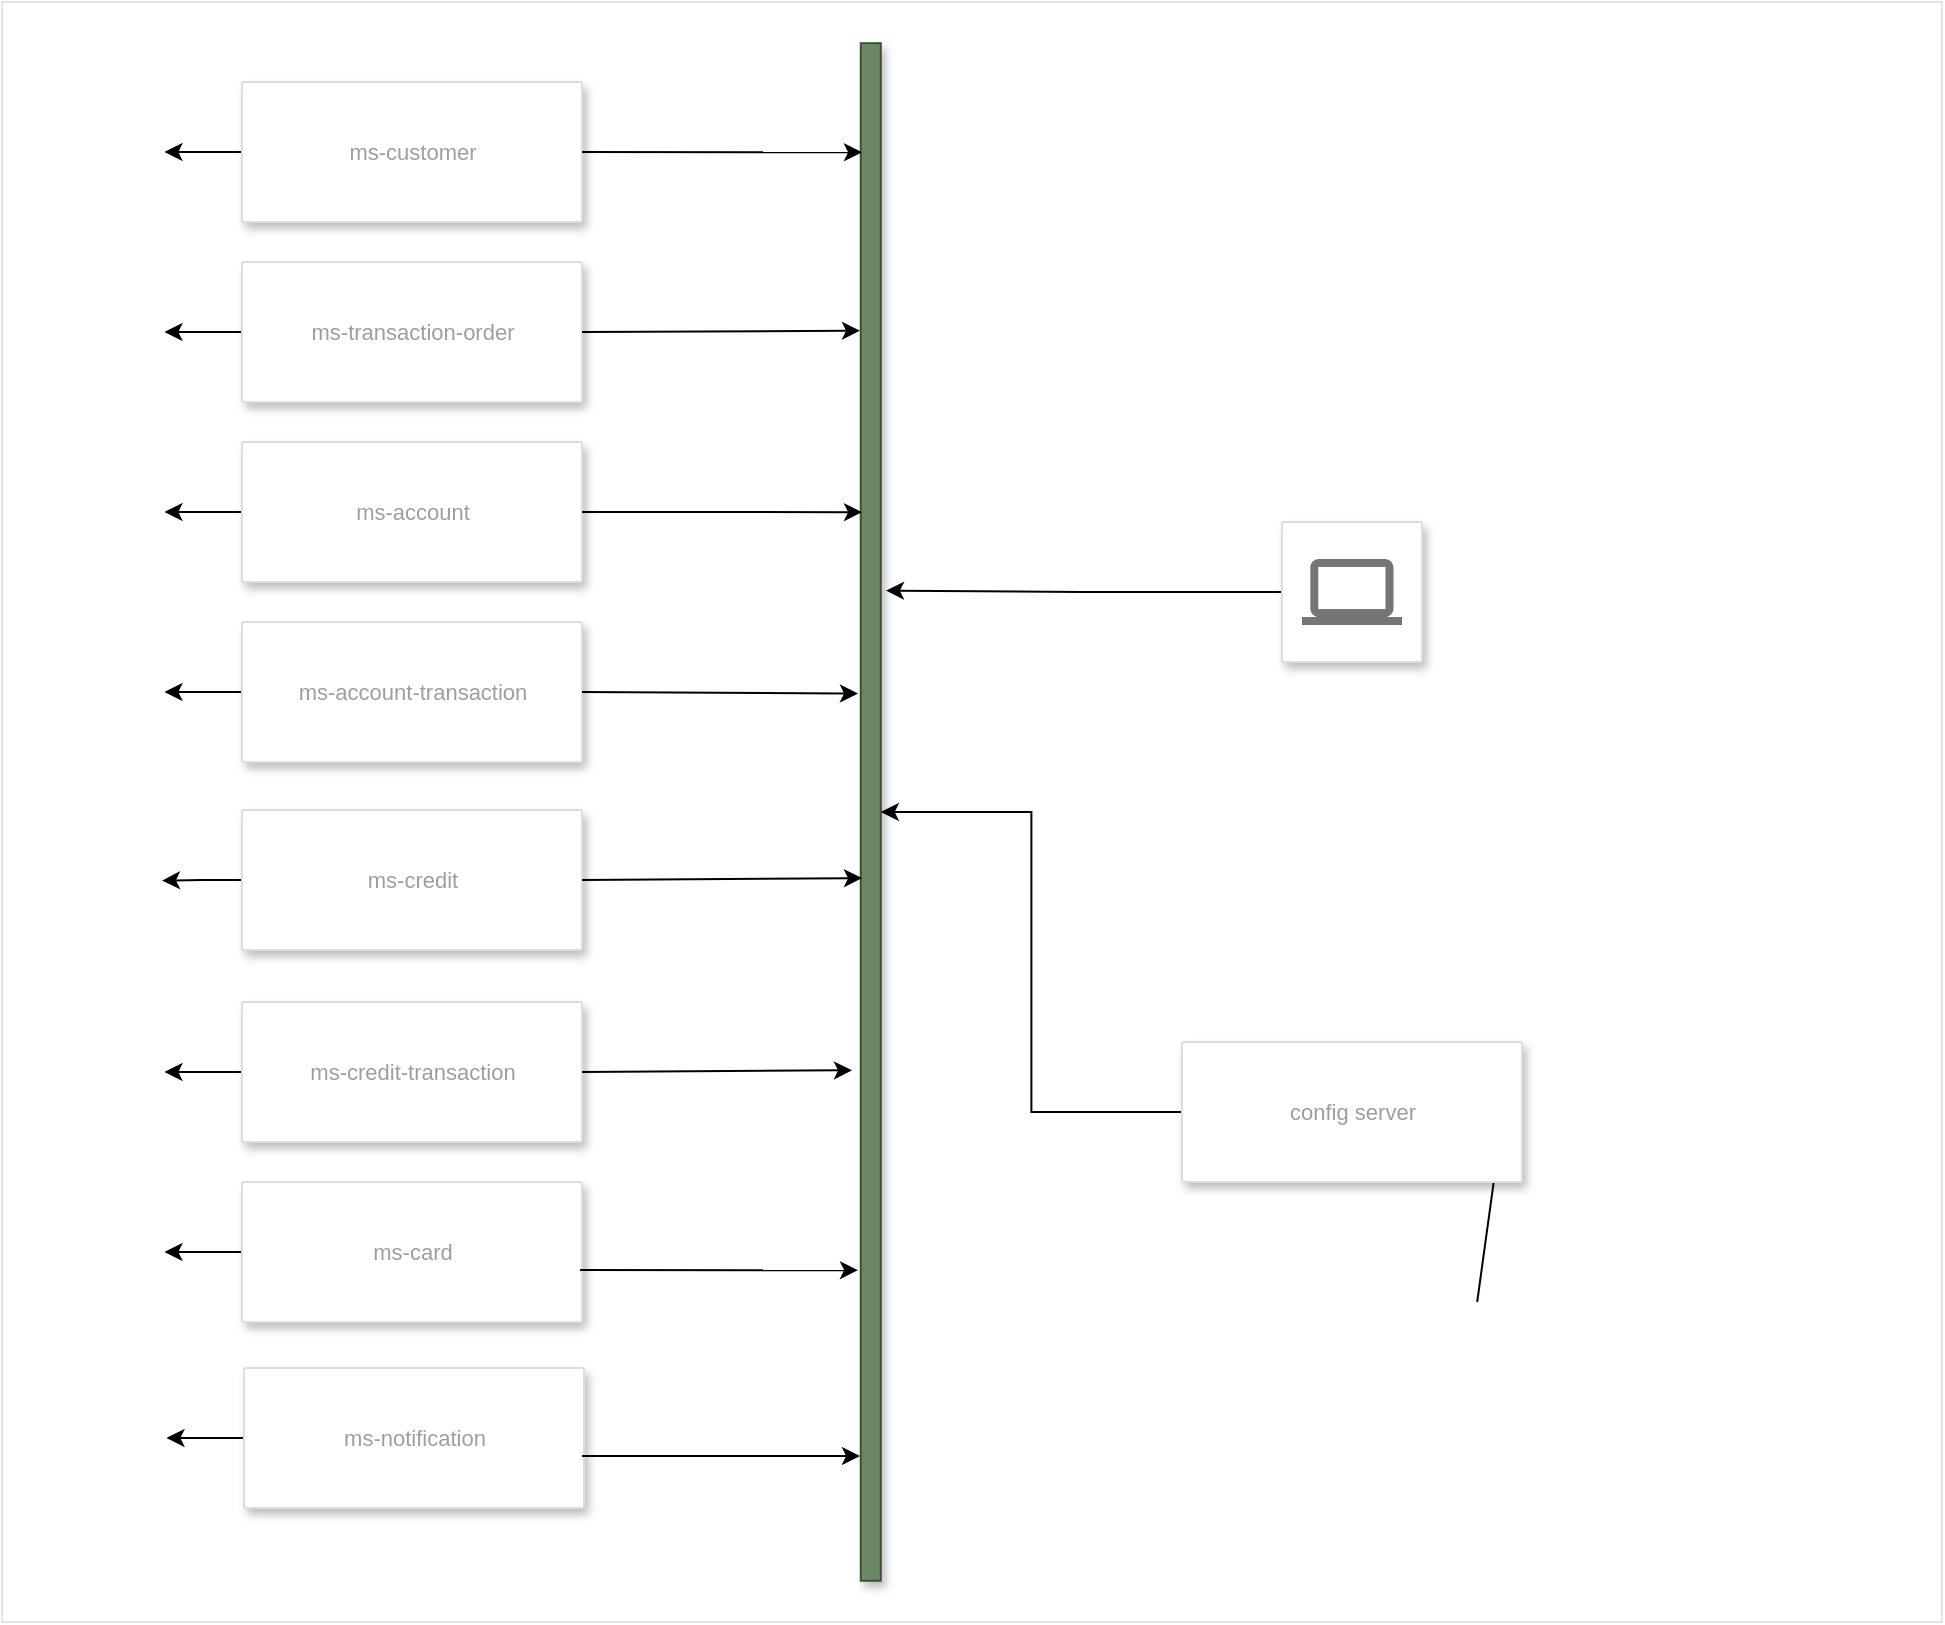 <mxfile version="23.0.2" type="device" pages="2">
  <diagram id="f106602c-feb2-e66a-4537-3a34d633f6aa" name="Diagrama Proyecto">
    <mxGraphModel dx="1434" dy="738" grid="1" gridSize="10" guides="1" tooltips="1" connect="1" arrows="1" fold="1" page="1" pageScale="1" pageWidth="1169" pageHeight="827" background="none" math="0" shadow="0">
      <root>
        <mxCell id="0" />
        <mxCell id="1" parent="0" />
        <mxCell id="SQ06yRcE6XJ0qV-vDYrt-1001" value="" style="shadow=0;fontSize=14;align=left;spacing=10;9E9E9E;verticalAlign=top;spacingTop=-4;fontStyle=0;spacingLeft=40;html=1;fillColor=#FFFFFF;strokeColor=#E3E3E3;" parent="1" vertex="1">
          <mxGeometry x="110" y="10" width="970" height="810" as="geometry" />
        </mxCell>
        <mxCell id="H48Xm5kaT8XGy7d0JwQC-1029" style="edgeStyle=orthogonalEdgeStyle;rounded=0;orthogonalLoop=1;jettySize=auto;html=1;entryX=0.644;entryY=1.261;entryDx=0;entryDy=0;entryPerimeter=0;" parent="1" source="987" target="SQ06yRcE6XJ0qV-vDYrt-1036" edge="1">
          <mxGeometry relative="1" as="geometry" />
        </mxCell>
        <mxCell id="987" value="" style="strokeColor=#dddddd;fillColor=#ffffff;shadow=1;strokeWidth=1;rounded=1;absoluteArcSize=1;arcSize=2;labelPosition=center;verticalLabelPosition=middle;align=center;verticalAlign=bottom;spacingLeft=0;fontColor=#999999;fontSize=12;whiteSpace=wrap;spacingBottom=2;html=1;" parent="1" vertex="1">
          <mxGeometry x="750" y="270" width="70" height="70" as="geometry" />
        </mxCell>
        <mxCell id="988" value="" style="dashed=0;connectable=0;html=1;fillColor=#757575;strokeColor=none;shape=mxgraph.gcp2.laptop;part=1;" parent="987" vertex="1">
          <mxGeometry x="0.5" width="50" height="33" relative="1" as="geometry">
            <mxPoint x="-25" y="18.5" as="offset" />
          </mxGeometry>
        </mxCell>
        <mxCell id="SQ06yRcE6XJ0qV-vDYrt-1053" style="edgeStyle=none;rounded=0;orthogonalLoop=1;jettySize=auto;html=1;entryX=0;entryY=0.5;entryDx=0;entryDy=0;fillColor=#4ABDFF;" parent="1" source="SQ06yRcE6XJ0qV-vDYrt-1052" target="SQ06yRcE6XJ0qV-vDYrt-1048" edge="1">
          <mxGeometry relative="1" as="geometry" />
        </mxCell>
        <mxCell id="SQ06yRcE6XJ0qV-vDYrt-1052" value="" style="shape=image;verticalLabelPosition=bottom;labelBackgroundColor=default;verticalAlign=top;aspect=fixed;imageAspect=0;image=https://miro.medium.com/max/910/1*JZ2YCpyIOO3JfnXy264b_A.png;" parent="1" vertex="1">
          <mxGeometry x="800" y="660.0" width="90" height="37.55" as="geometry" />
        </mxCell>
        <mxCell id="SQ06yRcE6XJ0qV-vDYrt-1036" value="" style="rounded=1;whiteSpace=wrap;html=1;shadow=1;strokeColor=#3A5431;fillColor=#6d8764;rotation=90;flipH=0;flipV=0;direction=west;arcSize=0;fontColor=#ffffff;" parent="1" vertex="1">
          <mxGeometry x="160" y="409.99" width="768.78" height="10" as="geometry" />
        </mxCell>
        <mxCell id="SQ06yRcE6XJ0qV-vDYrt-1048" value="" style="shape=image;verticalLabelPosition=bottom;labelBackgroundColor=default;verticalAlign=top;aspect=fixed;imageAspect=0;image=https://www.armadilloamarillo.com/wp-content/uploads/spring-boot-ok.png;" parent="1" vertex="1">
          <mxGeometry x="860" y="550" width="80" height="40" as="geometry" />
        </mxCell>
        <mxCell id="H48Xm5kaT8XGy7d0JwQC-1030" style="edgeStyle=orthogonalEdgeStyle;rounded=0;orthogonalLoop=1;jettySize=auto;html=1;entryX=0.5;entryY=1;entryDx=0;entryDy=0;" parent="1" source="SQ06yRcE6XJ0qV-vDYrt-1047" target="SQ06yRcE6XJ0qV-vDYrt-1036" edge="1">
          <mxGeometry relative="1" as="geometry" />
        </mxCell>
        <mxCell id="SQ06yRcE6XJ0qV-vDYrt-1047" value="config server" style="strokeColor=#dddddd;fillColor=#ffffff;shadow=1;strokeWidth=1;rounded=1;absoluteArcSize=1;arcSize=2;fontSize=11;fontColor=#9E9E9E;align=center;html=1;" parent="1" vertex="1">
          <mxGeometry x="700" y="530" width="170" height="70" as="geometry" />
        </mxCell>
        <mxCell id="8jcUeWEfQO3biyi0dnXi-997" value="" style="edgeStyle=orthogonalEdgeStyle;rounded=0;orthogonalLoop=1;jettySize=auto;html=1;" parent="1" source="991" target="SQ06yRcE6XJ0qV-vDYrt-1028" edge="1">
          <mxGeometry relative="1" as="geometry" />
        </mxCell>
        <mxCell id="991" value="ms-account" style="strokeColor=#dddddd;fillColor=#ffffff;shadow=1;strokeWidth=1;rounded=1;absoluteArcSize=1;arcSize=2;fontSize=11;fontColor=#9E9E9E;align=center;html=1;" parent="1" vertex="1">
          <mxGeometry x="230" y="230" width="170" height="70" as="geometry" />
        </mxCell>
        <mxCell id="SQ06yRcE6XJ0qV-vDYrt-1028" value="" style="shape=image;verticalLabelPosition=bottom;labelBackgroundColor=default;verticalAlign=top;aspect=fixed;imageAspect=0;image=https://cdn.goconqr.com/uploads/slide_property/image/269077/desktop_ac51429c-a01c-48ec-9013-a41fc9eea71e.png;" parent="1" vertex="1">
          <mxGeometry x="140" y="235" width="51.22" height="60" as="geometry" />
        </mxCell>
        <mxCell id="SQ06yRcE6XJ0qV-vDYrt-1026" value="" style="shape=image;verticalLabelPosition=bottom;labelBackgroundColor=default;verticalAlign=top;aspect=fixed;imageAspect=0;image=https://www.armadilloamarillo.com/wp-content/uploads/spring-boot-ok.png;" parent="1" vertex="1">
          <mxGeometry x="360" y="280" width="40" height="20" as="geometry" />
        </mxCell>
        <mxCell id="8jcUeWEfQO3biyi0dnXi-995" value="" style="edgeStyle=orthogonalEdgeStyle;rounded=0;orthogonalLoop=1;jettySize=auto;html=1;" parent="1" source="H48Xm5kaT8XGy7d0JwQC-1003" target="H48Xm5kaT8XGy7d0JwQC-1004" edge="1">
          <mxGeometry relative="1" as="geometry" />
        </mxCell>
        <mxCell id="H48Xm5kaT8XGy7d0JwQC-1003" value="ms-customer" style="strokeColor=#dddddd;fillColor=#ffffff;shadow=1;strokeWidth=1;rounded=1;absoluteArcSize=1;arcSize=2;fontSize=11;fontColor=#9E9E9E;align=center;html=1;" parent="1" vertex="1">
          <mxGeometry x="230" y="50" width="170" height="70" as="geometry" />
        </mxCell>
        <mxCell id="H48Xm5kaT8XGy7d0JwQC-1004" value="" style="shape=image;verticalLabelPosition=bottom;labelBackgroundColor=default;verticalAlign=top;aspect=fixed;imageAspect=0;image=https://cdn.goconqr.com/uploads/slide_property/image/269077/desktop_ac51429c-a01c-48ec-9013-a41fc9eea71e.png;" parent="1" vertex="1">
          <mxGeometry x="140" y="55" width="51.22" height="60" as="geometry" />
        </mxCell>
        <mxCell id="H48Xm5kaT8XGy7d0JwQC-1005" value="" style="shape=image;verticalLabelPosition=bottom;labelBackgroundColor=default;verticalAlign=top;aspect=fixed;imageAspect=0;image=https://www.armadilloamarillo.com/wp-content/uploads/spring-boot-ok.png;" parent="1" vertex="1">
          <mxGeometry x="360" y="100" width="40" height="20" as="geometry" />
        </mxCell>
        <mxCell id="8jcUeWEfQO3biyi0dnXi-996" value="" style="edgeStyle=orthogonalEdgeStyle;rounded=0;orthogonalLoop=1;jettySize=auto;html=1;" parent="1" source="H48Xm5kaT8XGy7d0JwQC-1006" target="H48Xm5kaT8XGy7d0JwQC-1007" edge="1">
          <mxGeometry relative="1" as="geometry" />
        </mxCell>
        <mxCell id="H48Xm5kaT8XGy7d0JwQC-1006" value="ms-transaction-order" style="strokeColor=#dddddd;fillColor=#ffffff;shadow=1;strokeWidth=1;rounded=1;absoluteArcSize=1;arcSize=2;fontSize=11;fontColor=#9E9E9E;align=center;html=1;" parent="1" vertex="1">
          <mxGeometry x="230" y="140" width="170" height="70" as="geometry" />
        </mxCell>
        <mxCell id="H48Xm5kaT8XGy7d0JwQC-1007" value="" style="shape=image;verticalLabelPosition=bottom;labelBackgroundColor=default;verticalAlign=top;aspect=fixed;imageAspect=0;image=https://cdn.goconqr.com/uploads/slide_property/image/269077/desktop_ac51429c-a01c-48ec-9013-a41fc9eea71e.png;" parent="1" vertex="1">
          <mxGeometry x="140" y="145" width="51.22" height="60" as="geometry" />
        </mxCell>
        <mxCell id="H48Xm5kaT8XGy7d0JwQC-1008" value="" style="shape=image;verticalLabelPosition=bottom;labelBackgroundColor=default;verticalAlign=top;aspect=fixed;imageAspect=0;image=https://www.armadilloamarillo.com/wp-content/uploads/spring-boot-ok.png;" parent="1" vertex="1">
          <mxGeometry x="360" y="190" width="40" height="20" as="geometry" />
        </mxCell>
        <mxCell id="8jcUeWEfQO3biyi0dnXi-998" value="" style="edgeStyle=orthogonalEdgeStyle;rounded=0;orthogonalLoop=1;jettySize=auto;html=1;" parent="1" source="H48Xm5kaT8XGy7d0JwQC-1009" target="H48Xm5kaT8XGy7d0JwQC-1010" edge="1">
          <mxGeometry relative="1" as="geometry" />
        </mxCell>
        <mxCell id="H48Xm5kaT8XGy7d0JwQC-1009" value="ms-account-transaction" style="strokeColor=#dddddd;fillColor=#ffffff;shadow=1;strokeWidth=1;rounded=1;absoluteArcSize=1;arcSize=2;fontSize=11;fontColor=#9E9E9E;align=center;html=1;" parent="1" vertex="1">
          <mxGeometry x="230" y="320" width="170" height="70" as="geometry" />
        </mxCell>
        <mxCell id="H48Xm5kaT8XGy7d0JwQC-1010" value="" style="shape=image;verticalLabelPosition=bottom;labelBackgroundColor=default;verticalAlign=top;aspect=fixed;imageAspect=0;image=https://cdn.goconqr.com/uploads/slide_property/image/269077/desktop_ac51429c-a01c-48ec-9013-a41fc9eea71e.png;" parent="1" vertex="1">
          <mxGeometry x="140" y="325" width="51.22" height="60" as="geometry" />
        </mxCell>
        <mxCell id="H48Xm5kaT8XGy7d0JwQC-1011" value="" style="shape=image;verticalLabelPosition=bottom;labelBackgroundColor=default;verticalAlign=top;aspect=fixed;imageAspect=0;image=https://www.armadilloamarillo.com/wp-content/uploads/spring-boot-ok.png;" parent="1" vertex="1">
          <mxGeometry x="360" y="370" width="40" height="20" as="geometry" />
        </mxCell>
        <mxCell id="8jcUeWEfQO3biyi0dnXi-999" value="" style="edgeStyle=orthogonalEdgeStyle;rounded=0;orthogonalLoop=1;jettySize=auto;html=1;" parent="1" source="H48Xm5kaT8XGy7d0JwQC-1012" target="H48Xm5kaT8XGy7d0JwQC-1013" edge="1">
          <mxGeometry relative="1" as="geometry" />
        </mxCell>
        <mxCell id="H48Xm5kaT8XGy7d0JwQC-1012" value="ms-credit" style="strokeColor=#dddddd;fillColor=#ffffff;shadow=1;strokeWidth=1;rounded=1;absoluteArcSize=1;arcSize=2;fontSize=11;fontColor=#9E9E9E;align=center;html=1;" parent="1" vertex="1">
          <mxGeometry x="230" y="414" width="170" height="70" as="geometry" />
        </mxCell>
        <mxCell id="H48Xm5kaT8XGy7d0JwQC-1013" value="" style="shape=image;verticalLabelPosition=bottom;labelBackgroundColor=default;verticalAlign=top;aspect=fixed;imageAspect=0;image=https://cdn.goconqr.com/uploads/slide_property/image/269077/desktop_ac51429c-a01c-48ec-9013-a41fc9eea71e.png;" parent="1" vertex="1">
          <mxGeometry x="140" y="420" width="50" height="58.57" as="geometry" />
        </mxCell>
        <mxCell id="H48Xm5kaT8XGy7d0JwQC-1014" value="" style="shape=image;verticalLabelPosition=bottom;labelBackgroundColor=default;verticalAlign=top;aspect=fixed;imageAspect=0;image=https://www.armadilloamarillo.com/wp-content/uploads/spring-boot-ok.png;" parent="1" vertex="1">
          <mxGeometry x="360" y="464" width="40" height="20" as="geometry" />
        </mxCell>
        <mxCell id="8jcUeWEfQO3biyi0dnXi-1000" value="" style="edgeStyle=orthogonalEdgeStyle;rounded=0;orthogonalLoop=1;jettySize=auto;html=1;" parent="1" source="H48Xm5kaT8XGy7d0JwQC-1015" target="H48Xm5kaT8XGy7d0JwQC-1016" edge="1">
          <mxGeometry relative="1" as="geometry" />
        </mxCell>
        <mxCell id="H48Xm5kaT8XGy7d0JwQC-1015" value="ms-credit-transaction" style="strokeColor=#dddddd;fillColor=#ffffff;shadow=1;strokeWidth=1;rounded=1;absoluteArcSize=1;arcSize=2;fontSize=11;fontColor=#9E9E9E;align=center;html=1;" parent="1" vertex="1">
          <mxGeometry x="230" y="510" width="170" height="70" as="geometry" />
        </mxCell>
        <mxCell id="H48Xm5kaT8XGy7d0JwQC-1016" value="" style="shape=image;verticalLabelPosition=bottom;labelBackgroundColor=default;verticalAlign=top;aspect=fixed;imageAspect=0;image=https://cdn.goconqr.com/uploads/slide_property/image/269077/desktop_ac51429c-a01c-48ec-9013-a41fc9eea71e.png;" parent="1" vertex="1">
          <mxGeometry x="140" y="515" width="51.22" height="60" as="geometry" />
        </mxCell>
        <mxCell id="H48Xm5kaT8XGy7d0JwQC-1017" value="" style="shape=image;verticalLabelPosition=bottom;labelBackgroundColor=default;verticalAlign=top;aspect=fixed;imageAspect=0;image=https://www.armadilloamarillo.com/wp-content/uploads/spring-boot-ok.png;" parent="1" vertex="1">
          <mxGeometry x="360" y="560" width="40" height="20" as="geometry" />
        </mxCell>
        <mxCell id="8jcUeWEfQO3biyi0dnXi-1001" value="" style="edgeStyle=orthogonalEdgeStyle;rounded=0;orthogonalLoop=1;jettySize=auto;html=1;" parent="1" source="H48Xm5kaT8XGy7d0JwQC-1018" target="H48Xm5kaT8XGy7d0JwQC-1019" edge="1">
          <mxGeometry relative="1" as="geometry" />
        </mxCell>
        <mxCell id="H48Xm5kaT8XGy7d0JwQC-1018" value="ms-card" style="strokeColor=#dddddd;fillColor=#ffffff;shadow=1;strokeWidth=1;rounded=1;absoluteArcSize=1;arcSize=2;fontSize=11;fontColor=#9E9E9E;align=center;html=1;" parent="1" vertex="1">
          <mxGeometry x="230" y="600" width="170" height="70" as="geometry" />
        </mxCell>
        <mxCell id="H48Xm5kaT8XGy7d0JwQC-1019" value="" style="shape=image;verticalLabelPosition=bottom;labelBackgroundColor=default;verticalAlign=top;aspect=fixed;imageAspect=0;image=https://cdn.goconqr.com/uploads/slide_property/image/269077/desktop_ac51429c-a01c-48ec-9013-a41fc9eea71e.png;" parent="1" vertex="1">
          <mxGeometry x="140" y="605" width="51.22" height="60" as="geometry" />
        </mxCell>
        <mxCell id="H48Xm5kaT8XGy7d0JwQC-1020" value="" style="shape=image;verticalLabelPosition=bottom;labelBackgroundColor=default;verticalAlign=top;aspect=fixed;imageAspect=0;image=https://www.armadilloamarillo.com/wp-content/uploads/spring-boot-ok.png;" parent="1" vertex="1">
          <mxGeometry x="360" y="650" width="40" height="20" as="geometry" />
        </mxCell>
        <mxCell id="H48Xm5kaT8XGy7d0JwQC-1021" value="" style="endArrow=classic;html=1;rounded=0;exitX=1;exitY=0.5;exitDx=0;exitDy=0;entryX=0.929;entryY=0.061;entryDx=0;entryDy=0;entryPerimeter=0;" parent="1" source="H48Xm5kaT8XGy7d0JwQC-1003" target="SQ06yRcE6XJ0qV-vDYrt-1036" edge="1">
          <mxGeometry width="50" height="50" relative="1" as="geometry">
            <mxPoint x="421" y="209" as="sourcePoint" />
            <mxPoint x="471" y="159" as="targetPoint" />
          </mxGeometry>
        </mxCell>
        <mxCell id="H48Xm5kaT8XGy7d0JwQC-1022" value="" style="endArrow=classic;html=1;rounded=0;exitX=1;exitY=0.5;exitDx=0;exitDy=0;entryX=0.813;entryY=-0.039;entryDx=0;entryDy=0;entryPerimeter=0;" parent="1" source="H48Xm5kaT8XGy7d0JwQC-1006" target="SQ06yRcE6XJ0qV-vDYrt-1036" edge="1">
          <mxGeometry width="50" height="50" relative="1" as="geometry">
            <mxPoint x="450" y="210" as="sourcePoint" />
            <mxPoint x="500" y="160" as="targetPoint" />
          </mxGeometry>
        </mxCell>
        <mxCell id="H48Xm5kaT8XGy7d0JwQC-1024" value="" style="endArrow=classic;html=1;rounded=0;exitX=1;exitY=0.5;exitDx=0;exitDy=0;entryX=0.695;entryY=0.061;entryDx=0;entryDy=0;entryPerimeter=0;strokeColor=default;targetPerimeterSpacing=6;sourcePerimeterSpacing=6;" parent="1" source="991" target="SQ06yRcE6XJ0qV-vDYrt-1036" edge="1">
          <mxGeometry width="50" height="50" relative="1" as="geometry">
            <mxPoint x="410" y="185" as="sourcePoint" />
            <mxPoint x="540" y="260" as="targetPoint" />
          </mxGeometry>
        </mxCell>
        <mxCell id="H48Xm5kaT8XGy7d0JwQC-1025" value="" style="endArrow=classic;html=1;rounded=0;exitX=1;exitY=0.5;exitDx=0;exitDy=0;entryX=0.577;entryY=-0.139;entryDx=0;entryDy=0;entryPerimeter=0;" parent="1" source="H48Xm5kaT8XGy7d0JwQC-1009" target="SQ06yRcE6XJ0qV-vDYrt-1036" edge="1">
          <mxGeometry width="50" height="50" relative="1" as="geometry">
            <mxPoint x="440" y="380" as="sourcePoint" />
            <mxPoint x="490" y="330" as="targetPoint" />
          </mxGeometry>
        </mxCell>
        <mxCell id="H48Xm5kaT8XGy7d0JwQC-1026" value="" style="endArrow=classic;html=1;rounded=0;exitX=1;exitY=0.5;exitDx=0;exitDy=0;entryX=0.457;entryY=0.061;entryDx=0;entryDy=0;entryPerimeter=0;" parent="1" source="H48Xm5kaT8XGy7d0JwQC-1012" target="SQ06yRcE6XJ0qV-vDYrt-1036" edge="1">
          <mxGeometry width="50" height="50" relative="1" as="geometry">
            <mxPoint x="450" y="490" as="sourcePoint" />
            <mxPoint x="500" y="440" as="targetPoint" />
          </mxGeometry>
        </mxCell>
        <mxCell id="H48Xm5kaT8XGy7d0JwQC-1027" value="" style="endArrow=classic;html=1;rounded=0;exitX=1;exitY=0.5;exitDx=0;exitDy=0;entryX=0.332;entryY=-0.439;entryDx=0;entryDy=0;entryPerimeter=0;" parent="1" source="H48Xm5kaT8XGy7d0JwQC-1015" target="SQ06yRcE6XJ0qV-vDYrt-1036" edge="1">
          <mxGeometry width="50" height="50" relative="1" as="geometry">
            <mxPoint x="440" y="560" as="sourcePoint" />
            <mxPoint x="490" y="510" as="targetPoint" />
          </mxGeometry>
        </mxCell>
        <mxCell id="H48Xm5kaT8XGy7d0JwQC-1028" value="" style="endArrow=classic;html=1;rounded=0;exitX=0.994;exitY=0.629;exitDx=0;exitDy=0;exitPerimeter=0;entryX=0.202;entryY=-0.139;entryDx=0;entryDy=0;entryPerimeter=0;" parent="1" source="H48Xm5kaT8XGy7d0JwQC-1018" target="SQ06yRcE6XJ0qV-vDYrt-1036" edge="1">
          <mxGeometry width="50" height="50" relative="1" as="geometry">
            <mxPoint x="450" y="660" as="sourcePoint" />
            <mxPoint x="500" y="610" as="targetPoint" />
          </mxGeometry>
        </mxCell>
        <mxCell id="8jcUeWEfQO3biyi0dnXi-1002" value="" style="edgeStyle=orthogonalEdgeStyle;rounded=0;orthogonalLoop=1;jettySize=auto;html=1;" parent="1" source="8jcUeWEfQO3biyi0dnXi-991" target="8jcUeWEfQO3biyi0dnXi-992" edge="1">
          <mxGeometry relative="1" as="geometry" />
        </mxCell>
        <mxCell id="8jcUeWEfQO3biyi0dnXi-991" value="ms-notification" style="strokeColor=#dddddd;fillColor=#ffffff;shadow=1;strokeWidth=1;rounded=1;absoluteArcSize=1;arcSize=2;fontSize=11;fontColor=#9E9E9E;align=center;html=1;" parent="1" vertex="1">
          <mxGeometry x="231" y="693" width="170" height="70" as="geometry" />
        </mxCell>
        <mxCell id="8jcUeWEfQO3biyi0dnXi-992" value="" style="shape=image;verticalLabelPosition=bottom;labelBackgroundColor=default;verticalAlign=top;aspect=fixed;imageAspect=0;image=https://cdn.goconqr.com/uploads/slide_property/image/269077/desktop_ac51429c-a01c-48ec-9013-a41fc9eea71e.png;" parent="1" vertex="1">
          <mxGeometry x="141" y="698" width="51.22" height="60" as="geometry" />
        </mxCell>
        <mxCell id="8jcUeWEfQO3biyi0dnXi-993" value="" style="endArrow=classic;html=1;rounded=0;exitX=0.994;exitY=0.629;exitDx=0;exitDy=0;exitPerimeter=0;entryX=0.202;entryY=-0.139;entryDx=0;entryDy=0;entryPerimeter=0;" parent="1" source="8jcUeWEfQO3biyi0dnXi-991" edge="1">
          <mxGeometry width="50" height="50" relative="1" as="geometry">
            <mxPoint x="451" y="753" as="sourcePoint" />
            <mxPoint x="539" y="737" as="targetPoint" />
          </mxGeometry>
        </mxCell>
        <mxCell id="Im6dudrIxG9MxMfDXGw8-991" value="" style="shape=image;verticalLabelPosition=bottom;labelBackgroundColor=default;verticalAlign=top;aspect=fixed;imageAspect=0;image=https://www.armadilloamarillo.com/wp-content/uploads/spring-boot-ok.png;" parent="1" vertex="1">
          <mxGeometry x="361" y="743" width="40" height="20" as="geometry" />
        </mxCell>
      </root>
    </mxGraphModel>
  </diagram>
  <diagram id="inogeS0s9PIvD1PvuA6M" name="Diagrama con kafka">
    <mxGraphModel dx="1434" dy="738" grid="1" gridSize="10" guides="1" tooltips="1" connect="1" arrows="1" fold="1" page="1" pageScale="1" pageWidth="827" pageHeight="1169" math="0" shadow="0">
      <root>
        <mxCell id="0" />
        <mxCell id="1" parent="0" />
        <mxCell id="7niXIifFL3CiI6o95uxg-3" style="edgeStyle=orthogonalEdgeStyle;rounded=0;orthogonalLoop=1;jettySize=auto;html=1;exitX=1;exitY=0.5;exitDx=0;exitDy=0;" edge="1" parent="1" source="7niXIifFL3CiI6o95uxg-1" target="7niXIifFL3CiI6o95uxg-2">
          <mxGeometry relative="1" as="geometry" />
        </mxCell>
        <mxCell id="7niXIifFL3CiI6o95uxg-1" value="ms-transaction-order" style="strokeColor=#dddddd;fillColor=#ffffff;shadow=1;strokeWidth=1;rounded=1;absoluteArcSize=1;arcSize=2;fontSize=11;fontColor=#9E9E9E;align=center;html=1;" vertex="1" parent="1">
          <mxGeometry x="20" y="210" width="170" height="70" as="geometry" />
        </mxCell>
        <mxCell id="goUQQRog1ovOgAOXZ-Qh-3" style="edgeStyle=orthogonalEdgeStyle;rounded=0;orthogonalLoop=1;jettySize=auto;html=1;entryX=0;entryY=0.5;entryDx=0;entryDy=0;" edge="1" parent="1" source="7niXIifFL3CiI6o95uxg-2" target="goUQQRog1ovOgAOXZ-Qh-1">
          <mxGeometry relative="1" as="geometry" />
        </mxCell>
        <mxCell id="pxhKzPkl5v8eP_jOJoAm-3" style="edgeStyle=orthogonalEdgeStyle;rounded=0;orthogonalLoop=1;jettySize=auto;html=1;entryX=0.553;entryY=1.029;entryDx=0;entryDy=0;entryPerimeter=0;" edge="1" parent="1" source="7niXIifFL3CiI6o95uxg-2" target="ky_WstgGuyRRSKhCVbcw-1">
          <mxGeometry relative="1" as="geometry">
            <mxPoint x="270.63" y="120" as="targetPoint" />
          </mxGeometry>
        </mxCell>
        <mxCell id="7niXIifFL3CiI6o95uxg-2" value="" style="shape=cylinder3;whiteSpace=wrap;html=1;boundedLbl=1;backgroundOutline=1;size=15;rotation=-90;" vertex="1" parent="1">
          <mxGeometry x="239.07" y="202.82" width="63.12" height="86.25" as="geometry" />
        </mxCell>
        <mxCell id="rtfTCiju9tuawXdDUnw--2" style="edgeStyle=orthogonalEdgeStyle;rounded=0;orthogonalLoop=1;jettySize=auto;html=1;entryX=0;entryY=0.5;entryDx=0;entryDy=0;" edge="1" parent="1" source="T3n6rO1C1wfjvL4djM55-1" target="npwS_PwXwVMakH_nVYBE-1">
          <mxGeometry relative="1" as="geometry" />
        </mxCell>
        <mxCell id="T3n6rO1C1wfjvL4djM55-1" value="ms-account-transaction" style="strokeColor=#dddddd;fillColor=#ffffff;shadow=1;strokeWidth=1;rounded=1;absoluteArcSize=1;arcSize=2;fontSize=11;fontColor=#9E9E9E;align=center;html=1;" vertex="1" parent="1">
          <mxGeometry x="360" y="150" width="170" height="70" as="geometry" />
        </mxCell>
        <mxCell id="rtfTCiju9tuawXdDUnw--3" style="edgeStyle=orthogonalEdgeStyle;rounded=0;orthogonalLoop=1;jettySize=auto;html=1;entryX=0;entryY=0.5;entryDx=0;entryDy=0;" edge="1" parent="1" source="goUQQRog1ovOgAOXZ-Qh-1" target="rtfTCiju9tuawXdDUnw--1">
          <mxGeometry relative="1" as="geometry" />
        </mxCell>
        <mxCell id="goUQQRog1ovOgAOXZ-Qh-1" value="ms-credit-transaction" style="strokeColor=#dddddd;fillColor=#ffffff;shadow=1;strokeWidth=1;rounded=1;absoluteArcSize=1;arcSize=2;fontSize=11;fontColor=#9E9E9E;align=center;html=1;" vertex="1" parent="1">
          <mxGeometry x="360" y="260" width="170" height="70" as="geometry" />
        </mxCell>
        <mxCell id="goUQQRog1ovOgAOXZ-Qh-2" style="edgeStyle=orthogonalEdgeStyle;rounded=0;orthogonalLoop=1;jettySize=auto;html=1;exitX=0.5;exitY=1;exitDx=0;exitDy=0;exitPerimeter=0;entryX=0;entryY=0.657;entryDx=0;entryDy=0;entryPerimeter=0;" edge="1" parent="1" source="7niXIifFL3CiI6o95uxg-2" target="T3n6rO1C1wfjvL4djM55-1">
          <mxGeometry relative="1" as="geometry" />
        </mxCell>
        <mxCell id="ky_WstgGuyRRSKhCVbcw-1" value="ms-notification" style="strokeColor=#dddddd;fillColor=#ffffff;shadow=1;strokeWidth=1;rounded=1;absoluteArcSize=1;arcSize=2;fontSize=11;fontColor=#9E9E9E;align=center;html=1;" vertex="1" parent="1">
          <mxGeometry x="176" y="40" width="170" height="70" as="geometry" />
        </mxCell>
        <mxCell id="npwS_PwXwVMakH_nVYBE-1" value="ms-account" style="strokeColor=#dddddd;fillColor=#ffffff;shadow=1;strokeWidth=1;rounded=1;absoluteArcSize=1;arcSize=2;fontSize=11;fontColor=#9E9E9E;align=center;html=1;" vertex="1" parent="1">
          <mxGeometry x="600" y="150" width="170" height="70" as="geometry" />
        </mxCell>
        <mxCell id="rtfTCiju9tuawXdDUnw--1" value="ms-credit" style="strokeColor=#dddddd;fillColor=#ffffff;shadow=1;strokeWidth=1;rounded=1;absoluteArcSize=1;arcSize=2;fontSize=11;fontColor=#9E9E9E;align=center;html=1;" vertex="1" parent="1">
          <mxGeometry x="600" y="260" width="170" height="70" as="geometry" />
        </mxCell>
        <mxCell id="rtfTCiju9tuawXdDUnw--4" value="kafka" style="text;strokeColor=none;align=center;fillColor=none;html=1;verticalAlign=middle;whiteSpace=wrap;rounded=0;" vertex="1" parent="1">
          <mxGeometry x="220" y="180" width="60" height="30" as="geometry" />
        </mxCell>
        <mxCell id="izX3S5I6IWyZOobKZDvC-1" value="ms-customer" style="strokeColor=#dddddd;fillColor=#ffffff;shadow=1;strokeWidth=1;rounded=1;absoluteArcSize=1;arcSize=2;fontSize=11;fontColor=#9E9E9E;align=center;html=1;" vertex="1" parent="1">
          <mxGeometry x="360" y="40" width="170" height="70" as="geometry" />
        </mxCell>
        <mxCell id="pxhKzPkl5v8eP_jOJoAm-1" value="ms-card" style="strokeColor=#dddddd;fillColor=#ffffff;shadow=1;strokeWidth=1;rounded=1;absoluteArcSize=1;arcSize=2;fontSize=11;fontColor=#9E9E9E;align=center;html=1;" vertex="1" parent="1">
          <mxGeometry x="600" y="40" width="170" height="70" as="geometry" />
        </mxCell>
      </root>
    </mxGraphModel>
  </diagram>
</mxfile>
